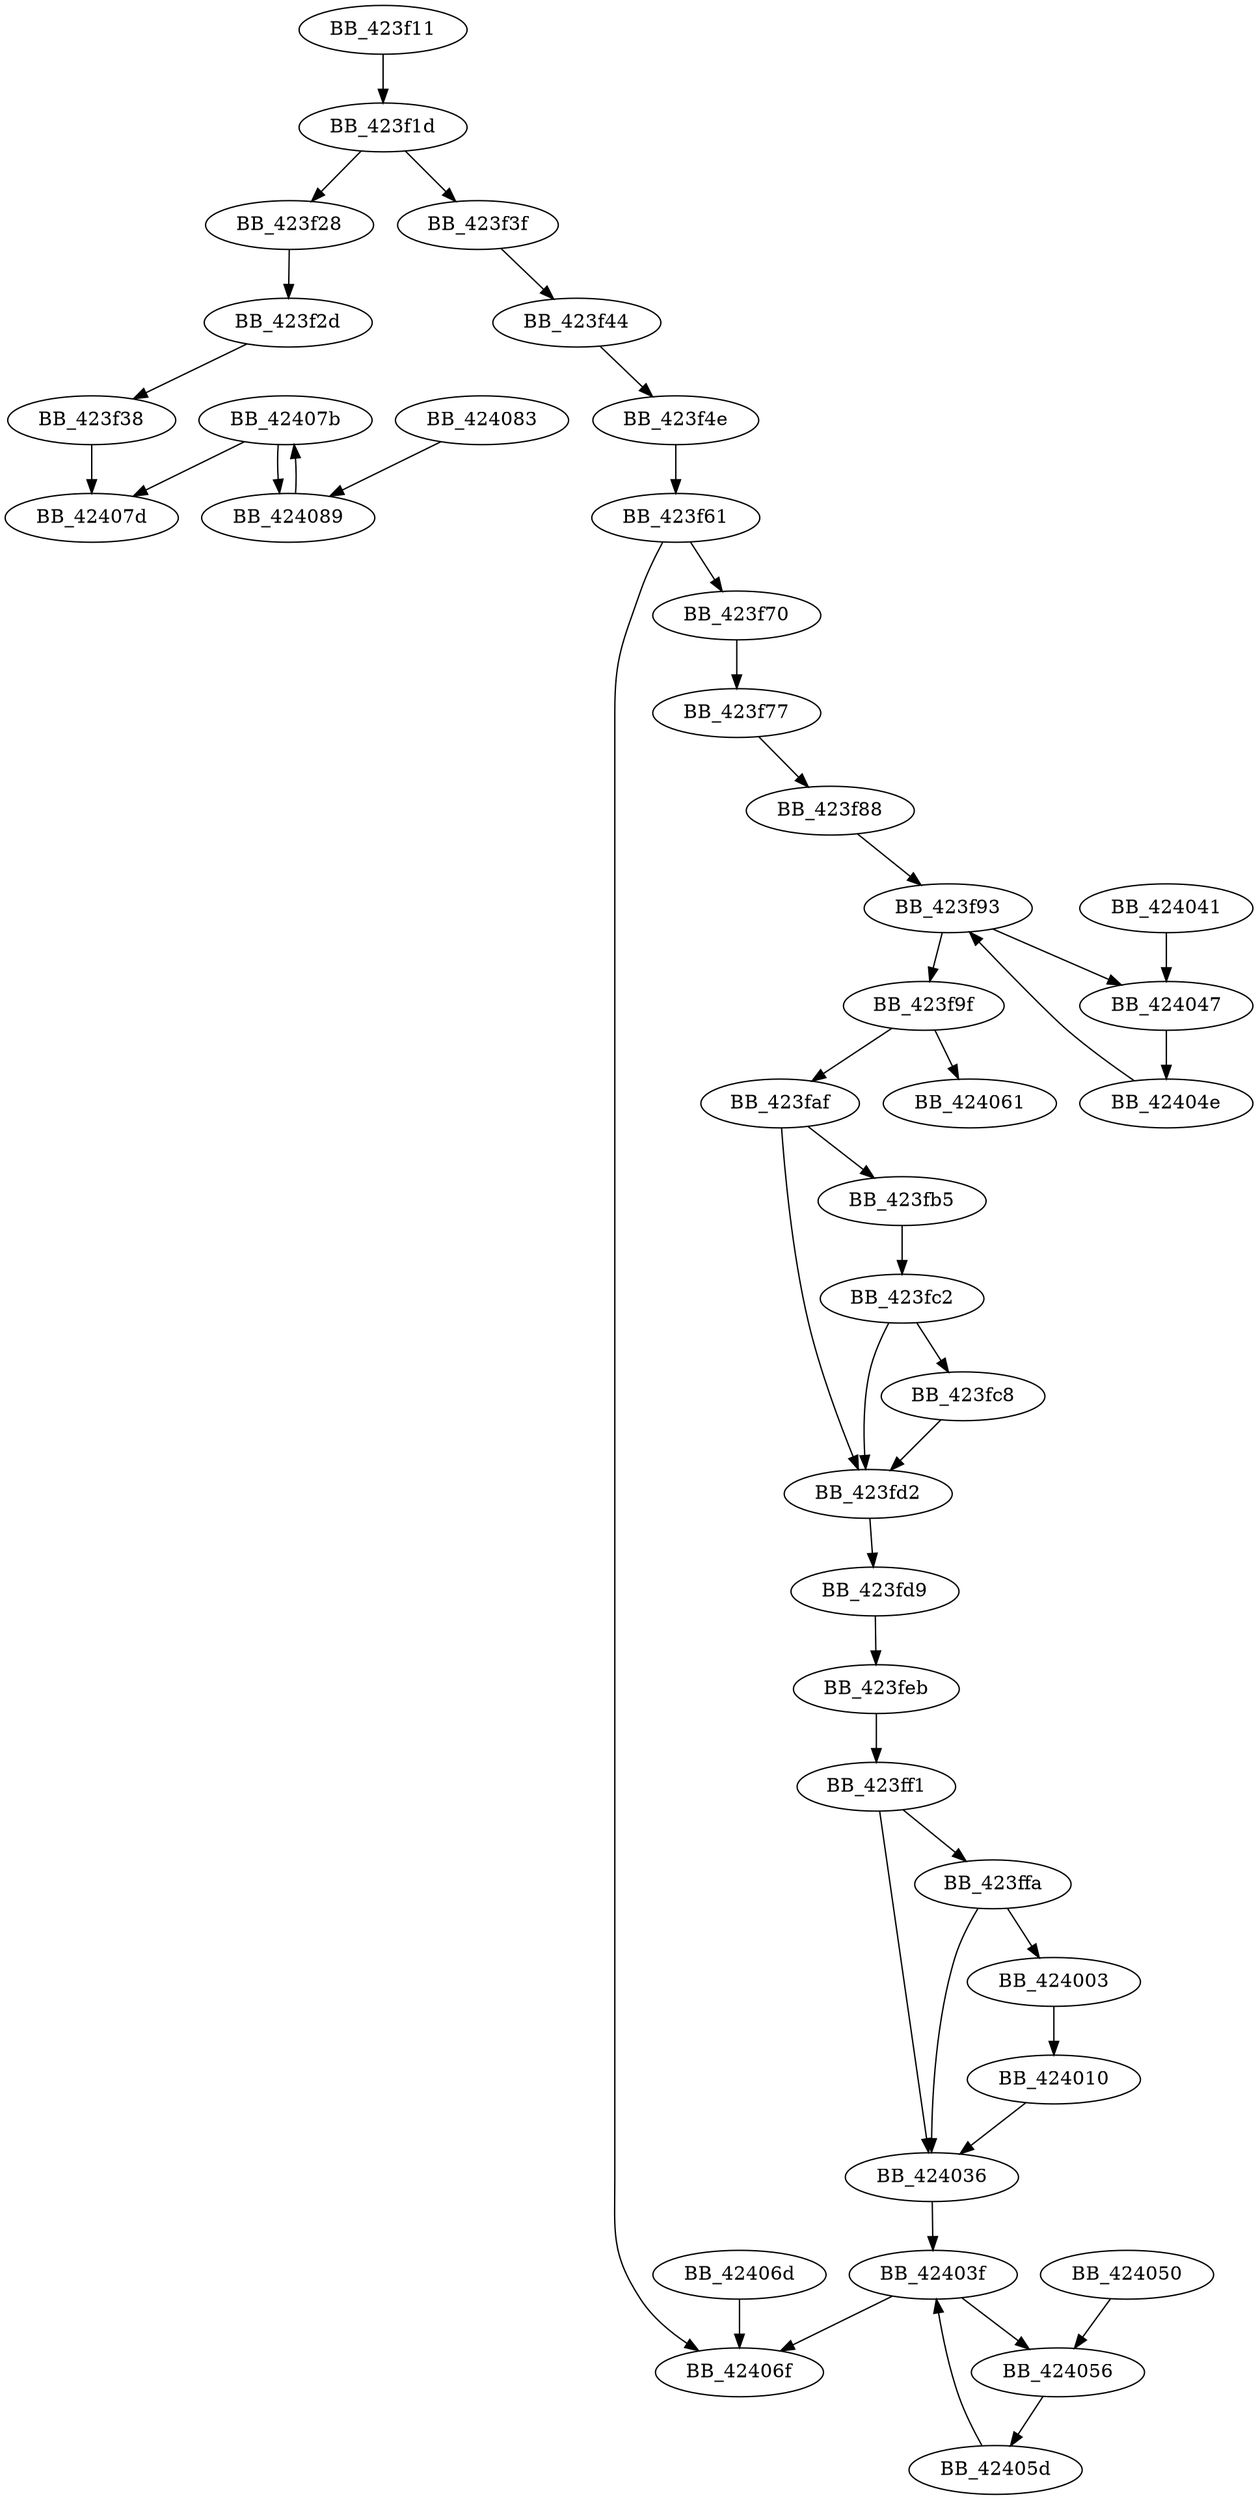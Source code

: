 DiGraph __wsetlocale{
BB_423f11->BB_423f1d
BB_423f1d->BB_423f28
BB_423f1d->BB_423f3f
BB_423f28->BB_423f2d
BB_423f2d->BB_423f38
BB_423f38->BB_42407d
BB_423f3f->BB_423f44
BB_423f44->BB_423f4e
BB_423f4e->BB_423f61
BB_423f61->BB_423f70
BB_423f61->BB_42406f
BB_423f70->BB_423f77
BB_423f77->BB_423f88
BB_423f88->BB_423f93
BB_423f93->BB_423f9f
BB_423f93->BB_424047
BB_423f9f->BB_423faf
BB_423f9f->BB_424061
BB_423faf->BB_423fb5
BB_423faf->BB_423fd2
BB_423fb5->BB_423fc2
BB_423fc2->BB_423fc8
BB_423fc2->BB_423fd2
BB_423fc8->BB_423fd2
BB_423fd2->BB_423fd9
BB_423fd9->BB_423feb
BB_423feb->BB_423ff1
BB_423ff1->BB_423ffa
BB_423ff1->BB_424036
BB_423ffa->BB_424003
BB_423ffa->BB_424036
BB_424003->BB_424010
BB_424010->BB_424036
BB_424036->BB_42403f
BB_42403f->BB_424056
BB_42403f->BB_42406f
BB_424041->BB_424047
BB_424047->BB_42404e
BB_42404e->BB_423f93
BB_424050->BB_424056
BB_424056->BB_42405d
BB_42405d->BB_42403f
BB_42406d->BB_42406f
BB_42407b->BB_42407d
BB_42407b->BB_424089
BB_424083->BB_424089
BB_424089->BB_42407b
}
